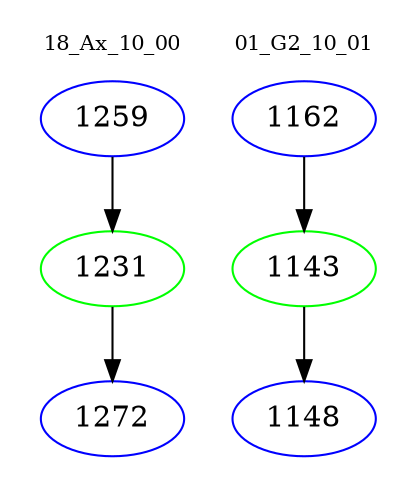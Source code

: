 digraph{
subgraph cluster_0 {
color = white
label = "18_Ax_10_00";
fontsize=10;
T0_1259 [label="1259", color="blue"]
T0_1259 -> T0_1231 [color="black"]
T0_1231 [label="1231", color="green"]
T0_1231 -> T0_1272 [color="black"]
T0_1272 [label="1272", color="blue"]
}
subgraph cluster_1 {
color = white
label = "01_G2_10_01";
fontsize=10;
T1_1162 [label="1162", color="blue"]
T1_1162 -> T1_1143 [color="black"]
T1_1143 [label="1143", color="green"]
T1_1143 -> T1_1148 [color="black"]
T1_1148 [label="1148", color="blue"]
}
}
